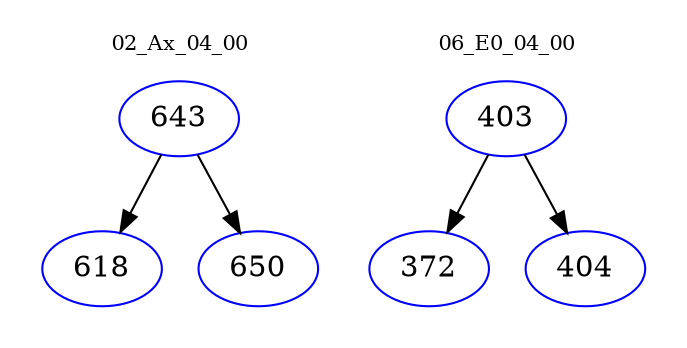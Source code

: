 digraph{
subgraph cluster_0 {
color = white
label = "02_Ax_04_00";
fontsize=10;
T0_643 [label="643", color="blue"]
T0_643 -> T0_618 [color="black"]
T0_618 [label="618", color="blue"]
T0_643 -> T0_650 [color="black"]
T0_650 [label="650", color="blue"]
}
subgraph cluster_1 {
color = white
label = "06_E0_04_00";
fontsize=10;
T1_403 [label="403", color="blue"]
T1_403 -> T1_372 [color="black"]
T1_372 [label="372", color="blue"]
T1_403 -> T1_404 [color="black"]
T1_404 [label="404", color="blue"]
}
}
